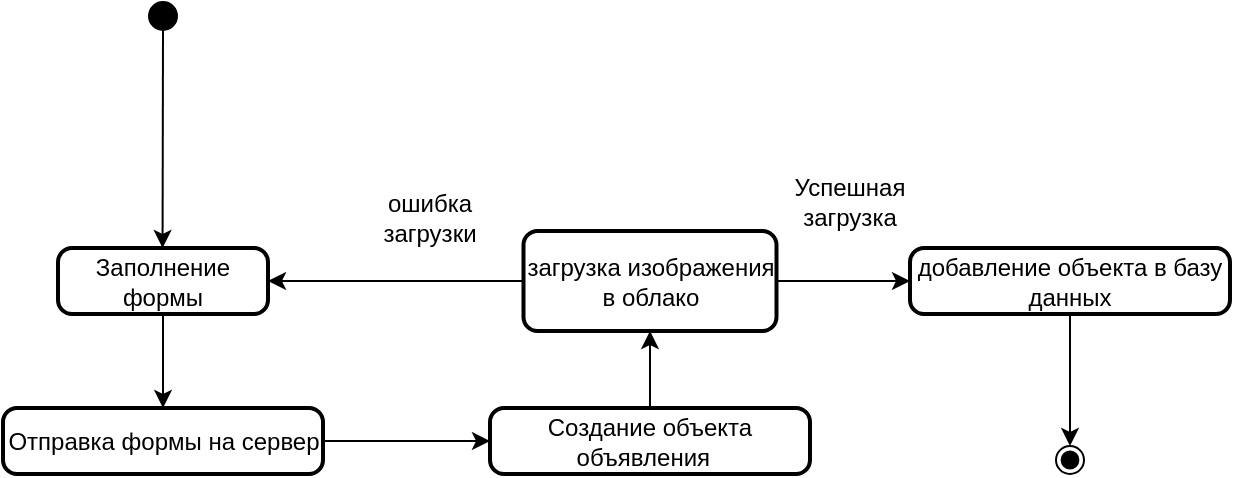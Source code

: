 <mxfile version="22.1.0" type="device">
  <diagram name="Страница — 1" id="FocGhXCTjcWod-hpUMGC">
    <mxGraphModel dx="724" dy="366" grid="1" gridSize="10" guides="1" tooltips="1" connect="1" arrows="1" fold="1" page="1" pageScale="1" pageWidth="827" pageHeight="1169" math="0" shadow="0">
      <root>
        <mxCell id="0" />
        <mxCell id="1" parent="0" />
        <mxCell id="2" value="" style="ellipse;fillColor=strokeColor;" parent="1" vertex="1">
          <mxGeometry x="179.5" y="87" width="14" height="14" as="geometry" />
        </mxCell>
        <mxCell id="jAp2NL32pvn1GgZ7nBaF-13" style="edgeStyle=orthogonalEdgeStyle;rounded=0;orthogonalLoop=1;jettySize=auto;html=1;exitX=0.5;exitY=1;exitDx=0;exitDy=0;entryX=0.5;entryY=0;entryDx=0;entryDy=0;" edge="1" parent="1" source="3" target="4">
          <mxGeometry relative="1" as="geometry" />
        </mxCell>
        <mxCell id="3" value="Заполнение формы" style="rounded=1;absoluteArcSize=1;arcSize=14;whiteSpace=wrap;strokeWidth=2;" parent="1" vertex="1">
          <mxGeometry x="134" y="210" width="105" height="33" as="geometry" />
        </mxCell>
        <mxCell id="jAp2NL32pvn1GgZ7nBaF-14" style="edgeStyle=orthogonalEdgeStyle;rounded=0;orthogonalLoop=1;jettySize=auto;html=1;exitX=1;exitY=0.5;exitDx=0;exitDy=0;entryX=0;entryY=0.5;entryDx=0;entryDy=0;" edge="1" parent="1" source="4" target="jAp2NL32pvn1GgZ7nBaF-11">
          <mxGeometry relative="1" as="geometry" />
        </mxCell>
        <mxCell id="4" value="Отправка формы на сервер" style="rounded=1;absoluteArcSize=1;arcSize=14;whiteSpace=wrap;strokeWidth=2;" parent="1" vertex="1">
          <mxGeometry x="106.5" y="290" width="160" height="33" as="geometry" />
        </mxCell>
        <mxCell id="jAp2NL32pvn1GgZ7nBaF-16" style="edgeStyle=orthogonalEdgeStyle;rounded=0;orthogonalLoop=1;jettySize=auto;html=1;exitX=0;exitY=0.5;exitDx=0;exitDy=0;entryX=1;entryY=0.5;entryDx=0;entryDy=0;" edge="1" parent="1" source="5" target="3">
          <mxGeometry relative="1" as="geometry" />
        </mxCell>
        <mxCell id="jAp2NL32pvn1GgZ7nBaF-18" style="edgeStyle=orthogonalEdgeStyle;rounded=0;orthogonalLoop=1;jettySize=auto;html=1;exitX=1;exitY=0.5;exitDx=0;exitDy=0;entryX=0;entryY=0.5;entryDx=0;entryDy=0;" edge="1" parent="1" source="5" target="jAp2NL32pvn1GgZ7nBaF-12">
          <mxGeometry relative="1" as="geometry" />
        </mxCell>
        <mxCell id="5" value="загрузка изображения в облако" style="rounded=1;absoluteArcSize=1;arcSize=14;whiteSpace=wrap;strokeWidth=2;" parent="1" vertex="1">
          <mxGeometry x="366.75" y="201.5" width="126.5" height="50" as="geometry" />
        </mxCell>
        <mxCell id="7" value="" style="ellipse;shape=endState;fillColor=strokeColor;" parent="1" vertex="1">
          <mxGeometry x="633" y="309" width="14" height="14" as="geometry" />
        </mxCell>
        <mxCell id="8" value="" style="curved=1;startArrow=none;;exitX=0.521;exitY=0.979;entryX=0.498;entryY=0.012;" parent="1" source="2" target="3" edge="1">
          <mxGeometry relative="1" as="geometry">
            <Array as="points" />
          </mxGeometry>
        </mxCell>
        <mxCell id="9" value="" style="curved=1;startArrow=none;;exitX=0.5;exitY=1;entryX=0.478;entryY=0.007;exitDx=0;exitDy=0;" parent="1" source="jAp2NL32pvn1GgZ7nBaF-12" target="7" edge="1">
          <mxGeometry relative="1" as="geometry">
            <Array as="points" />
            <mxPoint x="323.706" y="53" as="sourcePoint" />
          </mxGeometry>
        </mxCell>
        <mxCell id="jAp2NL32pvn1GgZ7nBaF-15" style="edgeStyle=orthogonalEdgeStyle;rounded=0;orthogonalLoop=1;jettySize=auto;html=1;exitX=0.5;exitY=0;exitDx=0;exitDy=0;entryX=0.5;entryY=1;entryDx=0;entryDy=0;" edge="1" parent="1" source="jAp2NL32pvn1GgZ7nBaF-11" target="5">
          <mxGeometry relative="1" as="geometry" />
        </mxCell>
        <mxCell id="jAp2NL32pvn1GgZ7nBaF-11" value="Создание объекта объявления  " style="rounded=1;absoluteArcSize=1;arcSize=14;whiteSpace=wrap;strokeWidth=2;" vertex="1" parent="1">
          <mxGeometry x="350" y="290" width="160" height="33" as="geometry" />
        </mxCell>
        <mxCell id="jAp2NL32pvn1GgZ7nBaF-12" value="добавление объекта в базу данных" style="rounded=1;absoluteArcSize=1;arcSize=14;whiteSpace=wrap;strokeWidth=2;" vertex="1" parent="1">
          <mxGeometry x="560" y="210" width="160" height="33" as="geometry" />
        </mxCell>
        <mxCell id="jAp2NL32pvn1GgZ7nBaF-19" value="ошибка&lt;br&gt;загрузки" style="text;html=1;strokeColor=none;fillColor=none;align=center;verticalAlign=middle;whiteSpace=wrap;rounded=0;" vertex="1" parent="1">
          <mxGeometry x="290" y="180" width="60" height="30" as="geometry" />
        </mxCell>
        <mxCell id="jAp2NL32pvn1GgZ7nBaF-21" value="Успешная&lt;br&gt;загрузка" style="text;html=1;strokeColor=none;fillColor=none;align=center;verticalAlign=middle;whiteSpace=wrap;rounded=0;" vertex="1" parent="1">
          <mxGeometry x="500" y="171.5" width="60" height="30" as="geometry" />
        </mxCell>
      </root>
    </mxGraphModel>
  </diagram>
</mxfile>
